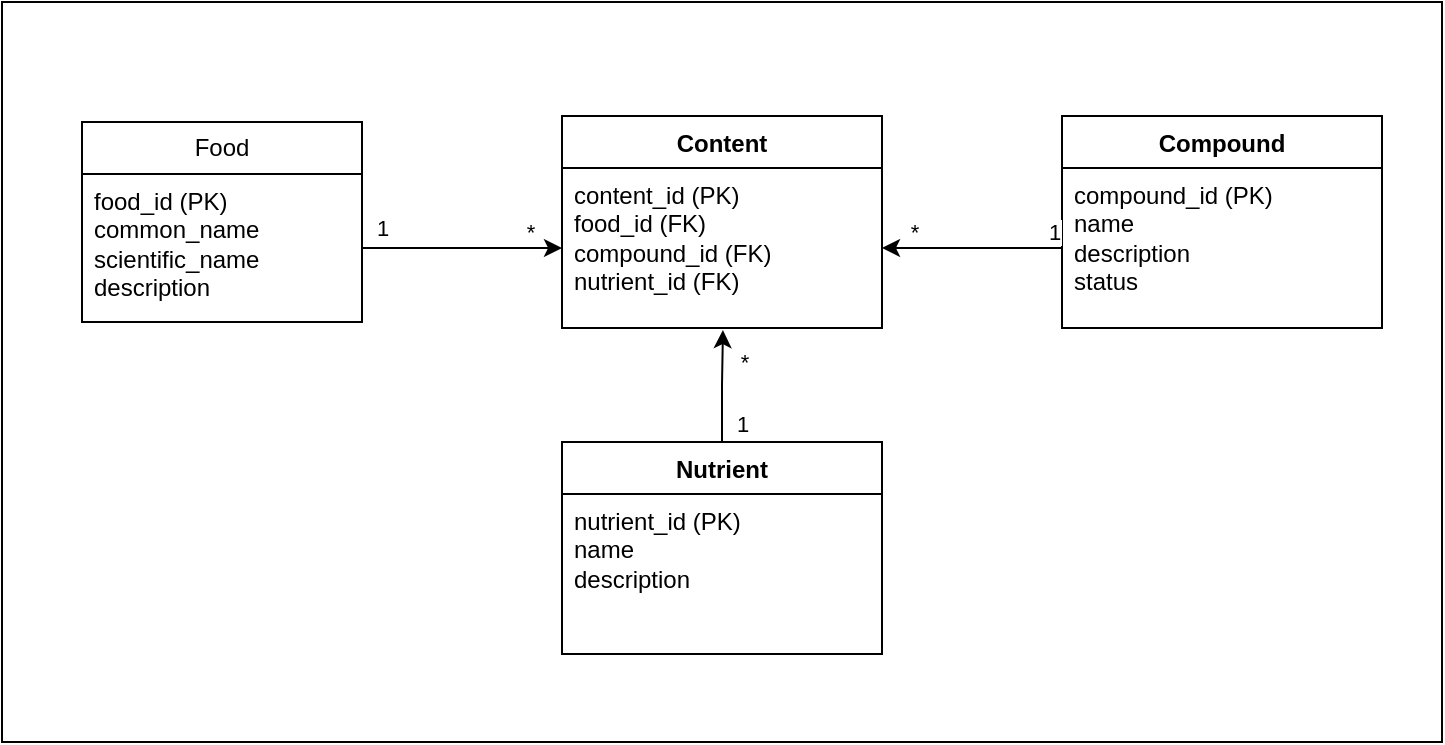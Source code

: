 <mxfile version="21.7.2" type="device">
  <diagram name="Página-1" id="ZEopxDan8oYlo_VNqvBY">
    <mxGraphModel dx="1318" dy="541" grid="1" gridSize="10" guides="1" tooltips="1" connect="1" arrows="1" fold="1" page="1" pageScale="1" pageWidth="827" pageHeight="1169" math="0" shadow="0">
      <root>
        <mxCell id="0" />
        <mxCell id="1" parent="0" />
        <mxCell id="Nmk97KxZYh9kjXZwM0md-26" value="" style="rounded=0;whiteSpace=wrap;html=1;" vertex="1" parent="1">
          <mxGeometry x="280" y="130" width="720" height="370" as="geometry" />
        </mxCell>
        <mxCell id="Nmk97KxZYh9kjXZwM0md-1" value="Food" style="swimlane;fontStyle=0;childLayout=stackLayout;horizontal=1;startSize=26;fillColor=none;horizontalStack=0;resizeParent=1;resizeParentMax=0;resizeLast=0;collapsible=1;marginBottom=0;whiteSpace=wrap;html=1;" vertex="1" parent="1">
          <mxGeometry x="320" y="190" width="140" height="100" as="geometry" />
        </mxCell>
        <mxCell id="Nmk97KxZYh9kjXZwM0md-2" value="&lt;div&gt;food_id (PK)&lt;/div&gt;&lt;div&gt;common_name&lt;/div&gt;&lt;div&gt;scientific_name&lt;/div&gt;&lt;div&gt;description&lt;/div&gt;" style="text;strokeColor=none;fillColor=none;align=left;verticalAlign=top;spacingLeft=4;spacingRight=4;overflow=hidden;rotatable=0;points=[[0,0.5],[1,0.5]];portConstraint=eastwest;whiteSpace=wrap;html=1;" vertex="1" parent="Nmk97KxZYh9kjXZwM0md-1">
          <mxGeometry y="26" width="140" height="74" as="geometry" />
        </mxCell>
        <mxCell id="Nmk97KxZYh9kjXZwM0md-6" value="Content" style="swimlane;fontStyle=1;align=center;verticalAlign=top;childLayout=stackLayout;horizontal=1;startSize=26;horizontalStack=0;resizeParent=1;resizeParentMax=0;resizeLast=0;collapsible=1;marginBottom=0;whiteSpace=wrap;html=1;" vertex="1" parent="1">
          <mxGeometry x="560" y="187" width="160" height="106" as="geometry" />
        </mxCell>
        <mxCell id="Nmk97KxZYh9kjXZwM0md-9" value="&lt;div&gt;content_id (PK)&lt;/div&gt;&lt;div&gt;food_id (FK)&lt;/div&gt;&lt;div&gt;compound_id (FK)&lt;/div&gt;&lt;div&gt;nutrient_id (FK)&lt;/div&gt;" style="text;strokeColor=none;fillColor=none;align=left;verticalAlign=top;spacingLeft=4;spacingRight=4;overflow=hidden;rotatable=0;points=[[0,0.5],[1,0.5]];portConstraint=eastwest;whiteSpace=wrap;html=1;" vertex="1" parent="Nmk97KxZYh9kjXZwM0md-6">
          <mxGeometry y="26" width="160" height="80" as="geometry" />
        </mxCell>
        <mxCell id="Nmk97KxZYh9kjXZwM0md-10" value="Compound" style="swimlane;fontStyle=1;align=center;verticalAlign=top;childLayout=stackLayout;horizontal=1;startSize=26;horizontalStack=0;resizeParent=1;resizeParentMax=0;resizeLast=0;collapsible=1;marginBottom=0;whiteSpace=wrap;html=1;" vertex="1" parent="1">
          <mxGeometry x="810" y="187" width="160" height="106" as="geometry" />
        </mxCell>
        <mxCell id="Nmk97KxZYh9kjXZwM0md-11" value="&lt;div&gt;compound_id (PK)&lt;/div&gt;&lt;div&gt;name&lt;/div&gt;&lt;div&gt;description&lt;/div&gt;&lt;div&gt;status&lt;/div&gt;" style="text;strokeColor=none;fillColor=none;align=left;verticalAlign=top;spacingLeft=4;spacingRight=4;overflow=hidden;rotatable=0;points=[[0,0.5],[1,0.5]];portConstraint=eastwest;whiteSpace=wrap;html=1;" vertex="1" parent="Nmk97KxZYh9kjXZwM0md-10">
          <mxGeometry y="26" width="160" height="80" as="geometry" />
        </mxCell>
        <mxCell id="Nmk97KxZYh9kjXZwM0md-18" style="edgeStyle=orthogonalEdgeStyle;rounded=0;orthogonalLoop=1;jettySize=auto;html=1;exitX=0.5;exitY=0;exitDx=0;exitDy=0;entryX=0.503;entryY=1.013;entryDx=0;entryDy=0;entryPerimeter=0;" edge="1" parent="1" source="Nmk97KxZYh9kjXZwM0md-12" target="Nmk97KxZYh9kjXZwM0md-9">
          <mxGeometry relative="1" as="geometry" />
        </mxCell>
        <mxCell id="Nmk97KxZYh9kjXZwM0md-24" value="1" style="edgeLabel;html=1;align=center;verticalAlign=middle;resizable=0;points=[];" vertex="1" connectable="0" parent="Nmk97KxZYh9kjXZwM0md-18">
          <mxGeometry x="-0.805" relative="1" as="geometry">
            <mxPoint x="10" y="-4" as="offset" />
          </mxGeometry>
        </mxCell>
        <mxCell id="Nmk97KxZYh9kjXZwM0md-25" value="*" style="edgeLabel;html=1;align=center;verticalAlign=middle;resizable=0;points=[];" vertex="1" connectable="0" parent="Nmk97KxZYh9kjXZwM0md-18">
          <mxGeometry x="0.58" y="1" relative="1" as="geometry">
            <mxPoint x="11" y="4" as="offset" />
          </mxGeometry>
        </mxCell>
        <mxCell id="Nmk97KxZYh9kjXZwM0md-12" value="Nutrient" style="swimlane;fontStyle=1;align=center;verticalAlign=top;childLayout=stackLayout;horizontal=1;startSize=26;horizontalStack=0;resizeParent=1;resizeParentMax=0;resizeLast=0;collapsible=1;marginBottom=0;whiteSpace=wrap;html=1;" vertex="1" parent="1">
          <mxGeometry x="560" y="350" width="160" height="106" as="geometry" />
        </mxCell>
        <mxCell id="Nmk97KxZYh9kjXZwM0md-13" value="&lt;div&gt;nutrient_id (PK)&lt;/div&gt;&lt;div&gt;name&lt;/div&gt;&lt;div&gt;description&lt;/div&gt;" style="text;strokeColor=none;fillColor=none;align=left;verticalAlign=top;spacingLeft=4;spacingRight=4;overflow=hidden;rotatable=0;points=[[0,0.5],[1,0.5]];portConstraint=eastwest;whiteSpace=wrap;html=1;" vertex="1" parent="Nmk97KxZYh9kjXZwM0md-12">
          <mxGeometry y="26" width="160" height="80" as="geometry" />
        </mxCell>
        <mxCell id="Nmk97KxZYh9kjXZwM0md-14" style="edgeStyle=orthogonalEdgeStyle;rounded=0;orthogonalLoop=1;jettySize=auto;html=1;exitX=1;exitY=0.5;exitDx=0;exitDy=0;entryX=0;entryY=0.5;entryDx=0;entryDy=0;" edge="1" parent="1" source="Nmk97KxZYh9kjXZwM0md-2" target="Nmk97KxZYh9kjXZwM0md-9">
          <mxGeometry relative="1" as="geometry" />
        </mxCell>
        <mxCell id="Nmk97KxZYh9kjXZwM0md-20" value="1" style="edgeLabel;html=1;align=center;verticalAlign=middle;resizable=0;points=[];" vertex="1" connectable="0" parent="Nmk97KxZYh9kjXZwM0md-14">
          <mxGeometry x="-0.519" relative="1" as="geometry">
            <mxPoint x="-14" y="-10" as="offset" />
          </mxGeometry>
        </mxCell>
        <mxCell id="Nmk97KxZYh9kjXZwM0md-21" value="*" style="edgeLabel;html=1;align=center;verticalAlign=middle;resizable=0;points=[];" vertex="1" connectable="0" parent="Nmk97KxZYh9kjXZwM0md-14">
          <mxGeometry x="0.681" relative="1" as="geometry">
            <mxPoint y="-8" as="offset" />
          </mxGeometry>
        </mxCell>
        <mxCell id="Nmk97KxZYh9kjXZwM0md-19" style="edgeStyle=orthogonalEdgeStyle;rounded=0;orthogonalLoop=1;jettySize=auto;html=1;entryX=1;entryY=0.5;entryDx=0;entryDy=0;" edge="1" parent="1" source="Nmk97KxZYh9kjXZwM0md-11" target="Nmk97KxZYh9kjXZwM0md-9">
          <mxGeometry relative="1" as="geometry" />
        </mxCell>
        <mxCell id="Nmk97KxZYh9kjXZwM0md-22" value="1" style="edgeLabel;html=1;align=center;verticalAlign=middle;resizable=0;points=[];" vertex="1" connectable="0" parent="Nmk97KxZYh9kjXZwM0md-19">
          <mxGeometry x="-0.897" relative="1" as="geometry">
            <mxPoint y="-8" as="offset" />
          </mxGeometry>
        </mxCell>
        <mxCell id="Nmk97KxZYh9kjXZwM0md-23" value="*" style="edgeLabel;html=1;align=center;verticalAlign=middle;resizable=0;points=[];" vertex="1" connectable="0" parent="Nmk97KxZYh9kjXZwM0md-19">
          <mxGeometry x="0.709" y="-1" relative="1" as="geometry">
            <mxPoint x="3" y="-7" as="offset" />
          </mxGeometry>
        </mxCell>
      </root>
    </mxGraphModel>
  </diagram>
</mxfile>
